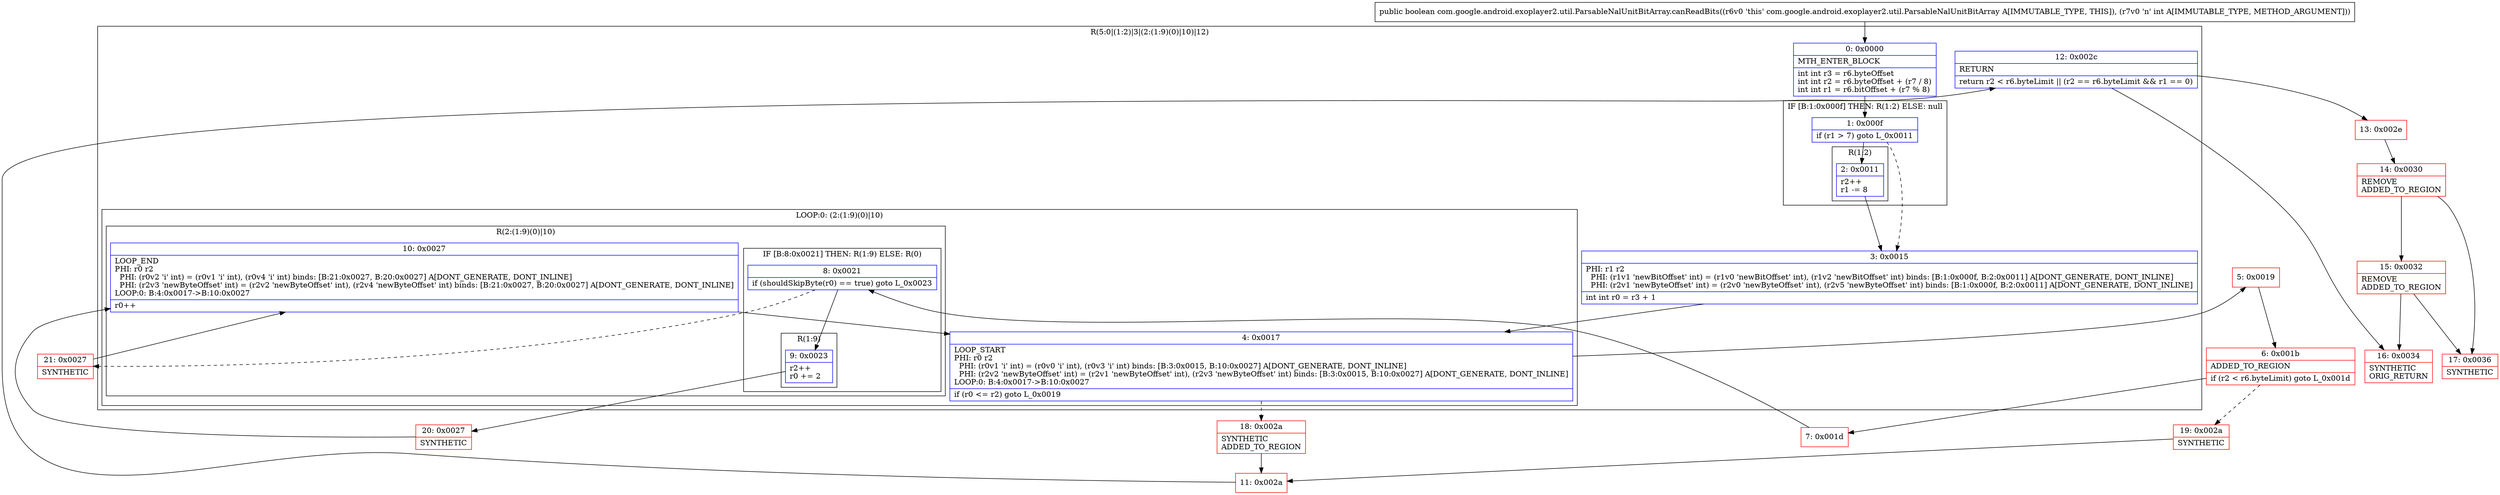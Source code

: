 digraph "CFG forcom.google.android.exoplayer2.util.ParsableNalUnitBitArray.canReadBits(I)Z" {
subgraph cluster_Region_1938720791 {
label = "R(5:0|(1:2)|3|(2:(1:9)(0)|10)|12)";
node [shape=record,color=blue];
Node_0 [shape=record,label="{0\:\ 0x0000|MTH_ENTER_BLOCK\l|int int r3 = r6.byteOffset\lint int r2 = r6.byteOffset + (r7 \/ 8)\lint int r1 = r6.bitOffset + (r7 % 8)\l}"];
subgraph cluster_IfRegion_1342945288 {
label = "IF [B:1:0x000f] THEN: R(1:2) ELSE: null";
node [shape=record,color=blue];
Node_1 [shape=record,label="{1\:\ 0x000f|if (r1 \> 7) goto L_0x0011\l}"];
subgraph cluster_Region_541827367 {
label = "R(1:2)";
node [shape=record,color=blue];
Node_2 [shape=record,label="{2\:\ 0x0011|r2++\lr1 \-= 8\l}"];
}
}
Node_3 [shape=record,label="{3\:\ 0x0015|PHI: r1 r2 \l  PHI: (r1v1 'newBitOffset' int) = (r1v0 'newBitOffset' int), (r1v2 'newBitOffset' int) binds: [B:1:0x000f, B:2:0x0011] A[DONT_GENERATE, DONT_INLINE]\l  PHI: (r2v1 'newByteOffset' int) = (r2v0 'newByteOffset' int), (r2v5 'newByteOffset' int) binds: [B:1:0x000f, B:2:0x0011] A[DONT_GENERATE, DONT_INLINE]\l|int int r0 = r3 + 1\l}"];
subgraph cluster_LoopRegion_1472355543 {
label = "LOOP:0: (2:(1:9)(0)|10)";
node [shape=record,color=blue];
Node_4 [shape=record,label="{4\:\ 0x0017|LOOP_START\lPHI: r0 r2 \l  PHI: (r0v1 'i' int) = (r0v0 'i' int), (r0v3 'i' int) binds: [B:3:0x0015, B:10:0x0027] A[DONT_GENERATE, DONT_INLINE]\l  PHI: (r2v2 'newByteOffset' int) = (r2v1 'newByteOffset' int), (r2v3 'newByteOffset' int) binds: [B:3:0x0015, B:10:0x0027] A[DONT_GENERATE, DONT_INLINE]\lLOOP:0: B:4:0x0017\-\>B:10:0x0027\l|if (r0 \<= r2) goto L_0x0019\l}"];
subgraph cluster_Region_117058081 {
label = "R(2:(1:9)(0)|10)";
node [shape=record,color=blue];
subgraph cluster_IfRegion_2076569920 {
label = "IF [B:8:0x0021] THEN: R(1:9) ELSE: R(0)";
node [shape=record,color=blue];
Node_8 [shape=record,label="{8\:\ 0x0021|if (shouldSkipByte(r0) == true) goto L_0x0023\l}"];
subgraph cluster_Region_177969031 {
label = "R(1:9)";
node [shape=record,color=blue];
Node_9 [shape=record,label="{9\:\ 0x0023|r2++\lr0 += 2\l}"];
}
subgraph cluster_Region_619607811 {
label = "R(0)";
node [shape=record,color=blue];
}
}
Node_10 [shape=record,label="{10\:\ 0x0027|LOOP_END\lPHI: r0 r2 \l  PHI: (r0v2 'i' int) = (r0v1 'i' int), (r0v4 'i' int) binds: [B:21:0x0027, B:20:0x0027] A[DONT_GENERATE, DONT_INLINE]\l  PHI: (r2v3 'newByteOffset' int) = (r2v2 'newByteOffset' int), (r2v4 'newByteOffset' int) binds: [B:21:0x0027, B:20:0x0027] A[DONT_GENERATE, DONT_INLINE]\lLOOP:0: B:4:0x0017\-\>B:10:0x0027\l|r0++\l}"];
}
}
Node_12 [shape=record,label="{12\:\ 0x002c|RETURN\l|return r2 \< r6.byteLimit \|\| (r2 == r6.byteLimit && r1 == 0)\l}"];
}
Node_5 [shape=record,color=red,label="{5\:\ 0x0019}"];
Node_6 [shape=record,color=red,label="{6\:\ 0x001b|ADDED_TO_REGION\l|if (r2 \< r6.byteLimit) goto L_0x001d\l}"];
Node_7 [shape=record,color=red,label="{7\:\ 0x001d}"];
Node_11 [shape=record,color=red,label="{11\:\ 0x002a}"];
Node_13 [shape=record,color=red,label="{13\:\ 0x002e}"];
Node_14 [shape=record,color=red,label="{14\:\ 0x0030|REMOVE\lADDED_TO_REGION\l}"];
Node_15 [shape=record,color=red,label="{15\:\ 0x0032|REMOVE\lADDED_TO_REGION\l}"];
Node_16 [shape=record,color=red,label="{16\:\ 0x0034|SYNTHETIC\lORIG_RETURN\l}"];
Node_17 [shape=record,color=red,label="{17\:\ 0x0036|SYNTHETIC\l}"];
Node_18 [shape=record,color=red,label="{18\:\ 0x002a|SYNTHETIC\lADDED_TO_REGION\l}"];
Node_19 [shape=record,color=red,label="{19\:\ 0x002a|SYNTHETIC\l}"];
Node_20 [shape=record,color=red,label="{20\:\ 0x0027|SYNTHETIC\l}"];
Node_21 [shape=record,color=red,label="{21\:\ 0x0027|SYNTHETIC\l}"];
MethodNode[shape=record,label="{public boolean com.google.android.exoplayer2.util.ParsableNalUnitBitArray.canReadBits((r6v0 'this' com.google.android.exoplayer2.util.ParsableNalUnitBitArray A[IMMUTABLE_TYPE, THIS]), (r7v0 'n' int A[IMMUTABLE_TYPE, METHOD_ARGUMENT])) }"];
MethodNode -> Node_0;
Node_0 -> Node_1;
Node_1 -> Node_2;
Node_1 -> Node_3[style=dashed];
Node_2 -> Node_3;
Node_3 -> Node_4;
Node_4 -> Node_5;
Node_4 -> Node_18[style=dashed];
Node_8 -> Node_9;
Node_8 -> Node_21[style=dashed];
Node_9 -> Node_20;
Node_10 -> Node_4;
Node_12 -> Node_13;
Node_12 -> Node_16;
Node_5 -> Node_6;
Node_6 -> Node_7;
Node_6 -> Node_19[style=dashed];
Node_7 -> Node_8;
Node_11 -> Node_12;
Node_13 -> Node_14;
Node_14 -> Node_15;
Node_14 -> Node_17;
Node_15 -> Node_16;
Node_15 -> Node_17;
Node_18 -> Node_11;
Node_19 -> Node_11;
Node_20 -> Node_10;
Node_21 -> Node_10;
}

